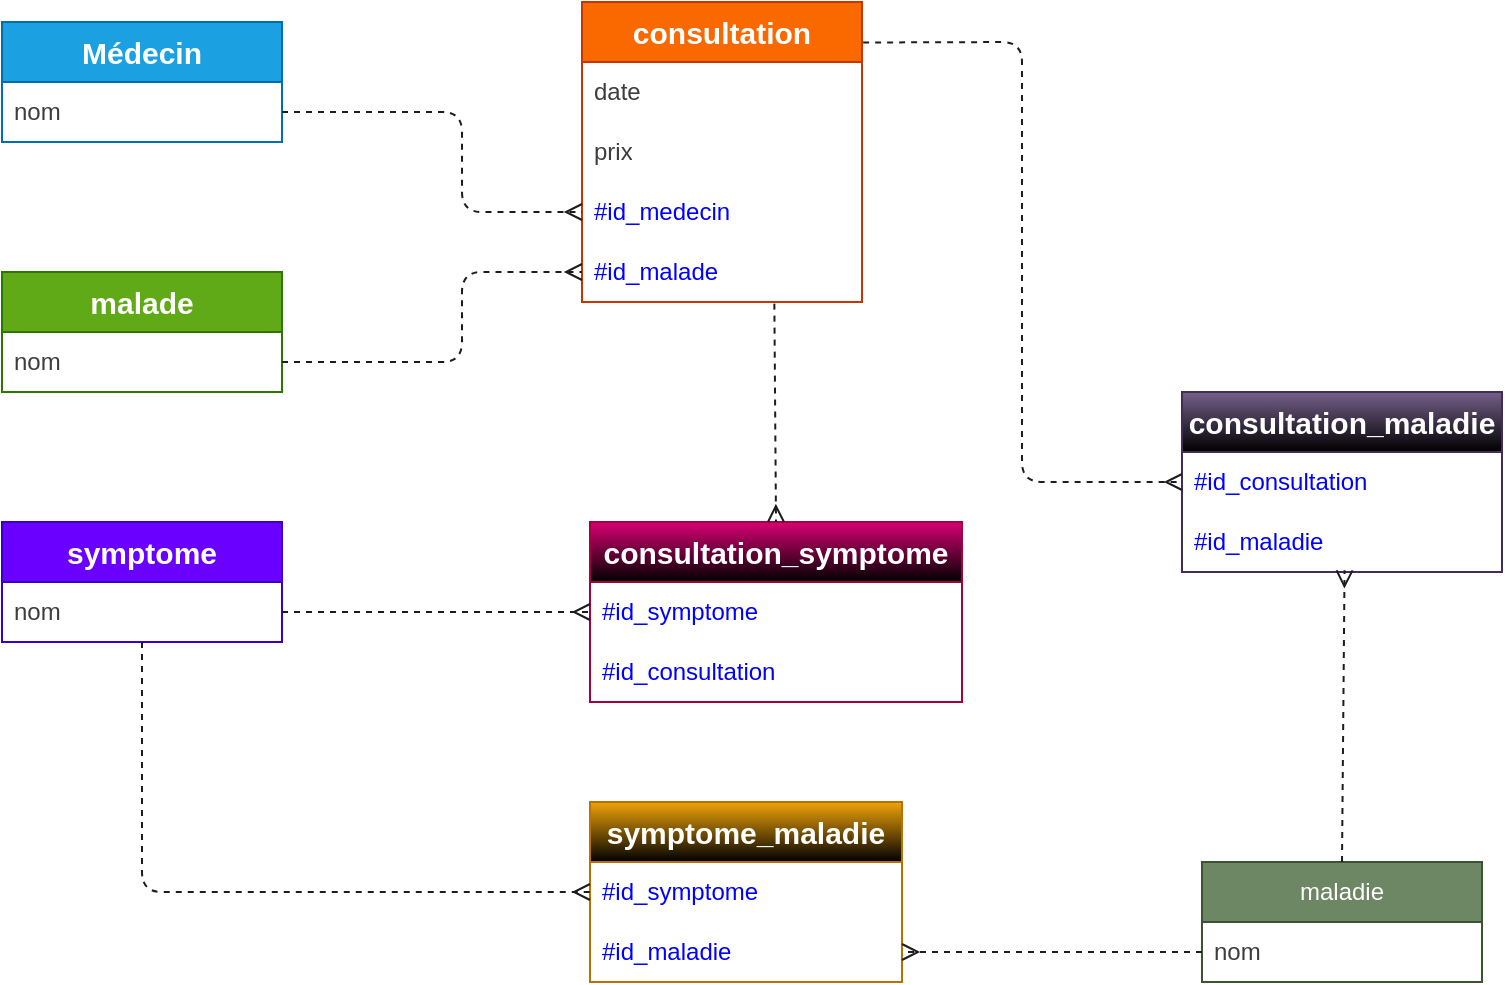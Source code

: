 <mxfile>
    <diagram id="B8zkbpDUpFHxW-MeE_jQ" name="Page-1">
        <mxGraphModel dx="620" dy="495" grid="1" gridSize="10" guides="1" tooltips="1" connect="1" arrows="1" fold="1" page="1" pageScale="1" pageWidth="827" pageHeight="1169" background="#ffffff" math="0" shadow="0">
            <root>
                <mxCell id="0"/>
                <mxCell id="1" parent="0"/>
                <mxCell id="2" value="&lt;font style=&quot;font-size: 15px;&quot;&gt;&lt;b&gt;malade&lt;/b&gt;&lt;/font&gt;" style="swimlane;fontStyle=0;childLayout=stackLayout;horizontal=1;startSize=30;horizontalStack=0;resizeParent=1;resizeParentMax=0;resizeLast=0;collapsible=1;marginBottom=0;whiteSpace=wrap;html=1;strokeColor=#2D7600;fillColor=#60a917;fontColor=#ffffff;" parent="1" vertex="1">
                    <mxGeometry x="50" y="165" width="140" height="60" as="geometry"/>
                </mxCell>
                <mxCell id="3" value="nom" style="text;strokeColor=none;fillColor=none;align=left;verticalAlign=middle;spacingLeft=4;spacingRight=4;overflow=hidden;points=[[0,0.5],[1,0.5]];portConstraint=eastwest;rotatable=0;whiteSpace=wrap;html=1;fontColor=#3D3D3D;" parent="2" vertex="1">
                    <mxGeometry y="30" width="140" height="30" as="geometry"/>
                </mxCell>
                <mxCell id="6" value="&lt;font size=&quot;1&quot; color=&quot;#ffffff&quot;&gt;&lt;b style=&quot;font-size: 15px;&quot;&gt;consultation&lt;/b&gt;&lt;/font&gt;" style="swimlane;fontStyle=0;childLayout=stackLayout;horizontal=1;startSize=30;horizontalStack=0;resizeParent=1;resizeParentMax=0;resizeLast=0;collapsible=1;marginBottom=0;whiteSpace=wrap;html=1;strokeColor=#C73500;fillColor=#fa6800;fontColor=#000000;" parent="1" vertex="1">
                    <mxGeometry x="340" y="30" width="140" height="150" as="geometry"/>
                </mxCell>
                <mxCell id="7" value="date" style="text;strokeColor=none;fillColor=none;align=left;verticalAlign=middle;spacingLeft=4;spacingRight=4;overflow=hidden;points=[[0,0.5],[1,0.5]];portConstraint=eastwest;rotatable=0;whiteSpace=wrap;html=1;fontColor=#3D3D3D;" parent="6" vertex="1">
                    <mxGeometry y="30" width="140" height="30" as="geometry"/>
                </mxCell>
                <mxCell id="8" value="prix" style="text;strokeColor=none;fillColor=none;align=left;verticalAlign=middle;spacingLeft=4;spacingRight=4;overflow=hidden;points=[[0,0.5],[1,0.5]];portConstraint=eastwest;rotatable=0;whiteSpace=wrap;html=1;fontColor=#3D3D3D;" parent="6" vertex="1">
                    <mxGeometry y="60" width="140" height="30" as="geometry"/>
                </mxCell>
                <mxCell id="37" value="#id_medecin" style="text;strokeColor=none;fillColor=none;align=left;verticalAlign=middle;spacingLeft=4;spacingRight=4;overflow=hidden;points=[[0,0.5],[1,0.5]];portConstraint=eastwest;rotatable=0;whiteSpace=wrap;html=1;fontColor=#0000FF;" parent="6" vertex="1">
                    <mxGeometry y="90" width="140" height="30" as="geometry"/>
                </mxCell>
                <mxCell id="39" value="#id_malade" style="text;strokeColor=none;fillColor=none;align=left;verticalAlign=middle;spacingLeft=4;spacingRight=4;overflow=hidden;points=[[0,0.5],[1,0.5]];portConstraint=eastwest;rotatable=0;whiteSpace=wrap;html=1;fontColor=#0000FF;" parent="6" vertex="1">
                    <mxGeometry y="120" width="140" height="30" as="geometry"/>
                </mxCell>
                <mxCell id="10" value="&lt;b&gt;&lt;font style=&quot;font-size: 15px;&quot;&gt;Médecin&lt;/font&gt;&lt;/b&gt;" style="swimlane;fontStyle=0;childLayout=stackLayout;horizontal=1;startSize=30;horizontalStack=0;resizeParent=1;resizeParentMax=0;resizeLast=0;collapsible=1;marginBottom=0;whiteSpace=wrap;html=1;strokeColor=#006EAF;fillColor=#1ba1e2;fontColor=#ffffff;" parent="1" vertex="1">
                    <mxGeometry x="50" y="40" width="140" height="60" as="geometry"/>
                </mxCell>
                <mxCell id="11" value="nom" style="text;strokeColor=none;fillColor=none;align=left;verticalAlign=middle;spacingLeft=4;spacingRight=4;overflow=hidden;points=[[0,0.5],[1,0.5]];portConstraint=eastwest;rotatable=0;whiteSpace=wrap;html=1;fontColor=#3D3D3D;" parent="10" vertex="1">
                    <mxGeometry y="30" width="140" height="30" as="geometry"/>
                </mxCell>
                <mxCell id="22" value="maladie" style="swimlane;fontStyle=0;childLayout=stackLayout;horizontal=1;startSize=30;horizontalStack=0;resizeParent=1;resizeParentMax=0;resizeLast=0;collapsible=1;marginBottom=0;whiteSpace=wrap;html=1;strokeColor=#3A5431;fillColor=#6d8764;fontColor=#ffffff;" parent="1" vertex="1">
                    <mxGeometry x="650" y="460" width="140" height="60" as="geometry"/>
                </mxCell>
                <mxCell id="23" value="nom" style="text;strokeColor=none;fillColor=none;align=left;verticalAlign=middle;spacingLeft=4;spacingRight=4;overflow=hidden;points=[[0,0.5],[1,0.5]];portConstraint=eastwest;rotatable=0;whiteSpace=wrap;html=1;fontColor=#3D3D3D;" parent="22" vertex="1">
                    <mxGeometry y="30" width="140" height="30" as="geometry"/>
                </mxCell>
                <mxCell id="30" value="&lt;font style=&quot;font-size: 15px;&quot;&gt;&lt;b&gt;symptome&lt;/b&gt;&lt;/font&gt;" style="swimlane;fontStyle=0;childLayout=stackLayout;horizontal=1;startSize=30;horizontalStack=0;resizeParent=1;resizeParentMax=0;resizeLast=0;collapsible=1;marginBottom=0;whiteSpace=wrap;html=1;strokeColor=#3700CC;fillColor=#6a00ff;fontColor=#ffffff;" parent="1" vertex="1">
                    <mxGeometry x="50" y="290" width="140" height="60" as="geometry"/>
                </mxCell>
                <mxCell id="31" value="nom" style="text;strokeColor=none;fillColor=none;align=left;verticalAlign=middle;spacingLeft=4;spacingRight=4;overflow=hidden;points=[[0,0.5],[1,0.5]];portConstraint=eastwest;rotatable=0;whiteSpace=wrap;html=1;fontColor=#3D3D3D;" parent="30" vertex="1">
                    <mxGeometry y="30" width="140" height="30" as="geometry"/>
                </mxCell>
                <mxCell id="41" value="&lt;font style=&quot;font-size: 15px;&quot;&gt;&lt;b&gt;consultation_symptome&lt;/b&gt;&lt;/font&gt;" style="swimlane;fontStyle=0;childLayout=stackLayout;horizontal=1;startSize=30;horizontalStack=0;resizeParent=1;resizeParentMax=0;resizeLast=0;collapsible=1;marginBottom=0;whiteSpace=wrap;html=1;strokeColor=#A50040;fillColor=#d80073;fontColor=#ffffff;gradientColor=default;" parent="1" vertex="1">
                    <mxGeometry x="344" y="290" width="186" height="90" as="geometry"/>
                </mxCell>
                <mxCell id="45" value="#id_symptome" style="text;strokeColor=none;fillColor=none;align=left;verticalAlign=middle;spacingLeft=4;spacingRight=4;overflow=hidden;points=[[0,0.5],[1,0.5]];portConstraint=eastwest;rotatable=0;whiteSpace=wrap;html=1;fontColor=#0000FF;" parent="41" vertex="1">
                    <mxGeometry y="30" width="186" height="30" as="geometry"/>
                </mxCell>
                <mxCell id="44" value="#id_consultation" style="text;strokeColor=none;fillColor=none;align=left;verticalAlign=middle;spacingLeft=4;spacingRight=4;overflow=hidden;points=[[0,0.5],[1,0.5]];portConstraint=eastwest;rotatable=0;whiteSpace=wrap;html=1;fontColor=#0000FF;" parent="41" vertex="1">
                    <mxGeometry y="60" width="186" height="30" as="geometry"/>
                </mxCell>
                <mxCell id="46" value="&lt;b&gt;&lt;font color=&quot;#ffffff&quot; style=&quot;font-size: 15px;&quot;&gt;symptome_maladie&lt;/font&gt;&lt;/b&gt;" style="swimlane;fontStyle=0;childLayout=stackLayout;horizontal=1;startSize=30;horizontalStack=0;resizeParent=1;resizeParentMax=0;resizeLast=0;collapsible=1;marginBottom=0;whiteSpace=wrap;html=1;strokeColor=#BD7000;fillColor=#f0a30a;fontColor=#000000;gradientColor=default;" parent="1" vertex="1">
                    <mxGeometry x="344" y="430" width="156" height="90" as="geometry"/>
                </mxCell>
                <mxCell id="47" value="#id_symptome" style="text;strokeColor=none;fillColor=none;align=left;verticalAlign=middle;spacingLeft=4;spacingRight=4;overflow=hidden;points=[[0,0.5],[1,0.5]];portConstraint=eastwest;rotatable=0;whiteSpace=wrap;html=1;fontColor=#0000FF;" parent="46" vertex="1">
                    <mxGeometry y="30" width="156" height="30" as="geometry"/>
                </mxCell>
                <mxCell id="48" value="#id_maladie" style="text;strokeColor=none;fillColor=none;align=left;verticalAlign=middle;spacingLeft=4;spacingRight=4;overflow=hidden;points=[[0,0.5],[1,0.5]];portConstraint=eastwest;rotatable=0;whiteSpace=wrap;html=1;fontColor=#0000FF;" parent="46" vertex="1">
                    <mxGeometry y="60" width="156" height="30" as="geometry"/>
                </mxCell>
                <mxCell id="49" value="&lt;b&gt;&lt;font style=&quot;font-size: 15px;&quot;&gt;consultation_maladie&lt;/font&gt;&lt;/b&gt;" style="swimlane;fontStyle=0;childLayout=stackLayout;horizontal=1;startSize=30;horizontalStack=0;resizeParent=1;resizeParentMax=0;resizeLast=0;collapsible=1;marginBottom=0;whiteSpace=wrap;html=1;strokeColor=#432D57;fillColor=#76608a;fontColor=#ffffff;gradientColor=default;" parent="1" vertex="1">
                    <mxGeometry x="640" y="225" width="160" height="90" as="geometry"/>
                </mxCell>
                <mxCell id="52" value="#id_consultation" style="text;strokeColor=none;fillColor=none;align=left;verticalAlign=middle;spacingLeft=4;spacingRight=4;overflow=hidden;points=[[0,0.5],[1,0.5]];portConstraint=eastwest;rotatable=0;whiteSpace=wrap;html=1;fontColor=#0000FF;" parent="49" vertex="1">
                    <mxGeometry y="30" width="160" height="30" as="geometry"/>
                </mxCell>
                <mxCell id="53" value="#id_maladie" style="text;strokeColor=none;fillColor=none;align=left;verticalAlign=middle;spacingLeft=4;spacingRight=4;overflow=hidden;points=[[0,0.5],[1,0.5]];portConstraint=eastwest;rotatable=0;whiteSpace=wrap;html=1;fontColor=#0000FF;" parent="49" vertex="1">
                    <mxGeometry y="60" width="160" height="30" as="geometry"/>
                </mxCell>
                <mxCell id="55" value="" style="endArrow=ERmany;dashed=1;html=1;fontColor=#FFFFFF;strokeColor=#1C1C1C;entryX=0;entryY=0.5;entryDx=0;entryDy=0;exitX=1;exitY=0.5;exitDx=0;exitDy=0;endFill=0;" parent="1" source="11" target="37" edge="1">
                    <mxGeometry width="50" height="50" relative="1" as="geometry">
                        <mxPoint x="210" y="140" as="sourcePoint"/>
                        <mxPoint x="260" y="90" as="targetPoint"/>
                        <Array as="points">
                            <mxPoint x="280" y="85"/>
                            <mxPoint x="280" y="135"/>
                        </Array>
                    </mxGeometry>
                </mxCell>
                <mxCell id="56" value="" style="endArrow=ERmany;dashed=1;html=1;strokeColor=#1C1C1C;fontColor=#FFFFFF;exitX=0.687;exitY=1.027;exitDx=0;exitDy=0;exitPerimeter=0;endFill=0;entryX=0.5;entryY=0;entryDx=0;entryDy=0;" parent="1" source="39" target="41" edge="1">
                    <mxGeometry width="50" height="50" relative="1" as="geometry">
                        <mxPoint x="250" y="300" as="sourcePoint"/>
                        <mxPoint x="380" y="330" as="targetPoint"/>
                    </mxGeometry>
                </mxCell>
                <mxCell id="57" value="" style="endArrow=ERmany;dashed=1;html=1;fontColor=#FFFFFF;strokeColor=#1C1C1C;entryX=0;entryY=0.5;entryDx=0;entryDy=0;exitX=1;exitY=0.5;exitDx=0;exitDy=0;endFill=0;" parent="1" source="31" target="45" edge="1">
                    <mxGeometry width="50" height="50" relative="1" as="geometry">
                        <mxPoint x="180" y="85" as="sourcePoint"/>
                        <mxPoint x="350" y="145" as="targetPoint"/>
                        <Array as="points"/>
                    </mxGeometry>
                </mxCell>
                <mxCell id="59" value="" style="endArrow=ERmany;dashed=1;html=1;fontColor=#FFFFFF;strokeColor=#1C1C1C;entryX=1;entryY=0.5;entryDx=0;entryDy=0;endFill=0;exitX=0;exitY=0.5;exitDx=0;exitDy=0;" parent="1" source="23" target="48" edge="1">
                    <mxGeometry width="50" height="50" relative="1" as="geometry">
                        <mxPoint x="630" y="430" as="sourcePoint"/>
                        <mxPoint x="354" y="295" as="targetPoint"/>
                        <Array as="points"/>
                    </mxGeometry>
                </mxCell>
                <mxCell id="60" value="" style="endArrow=ERmany;dashed=1;html=1;fontColor=#FFFFFF;strokeColor=#1C1C1C;endFill=0;entryX=0;entryY=0.5;entryDx=0;entryDy=0;" parent="1" source="31" target="47" edge="1">
                    <mxGeometry width="50" height="50" relative="1" as="geometry">
                        <mxPoint x="132.94" y="311.65" as="sourcePoint"/>
                        <mxPoint x="340" y="410" as="targetPoint"/>
                        <Array as="points">
                            <mxPoint x="120" y="475"/>
                        </Array>
                    </mxGeometry>
                </mxCell>
                <mxCell id="61" value="" style="endArrow=ERmany;dashed=1;html=1;fontColor=#FFFFFF;strokeColor=#1C1C1C;entryX=0.508;entryY=0.972;entryDx=0;entryDy=0;endFill=0;exitX=0.5;exitY=0;exitDx=0;exitDy=0;entryPerimeter=0;" parent="1" source="22" target="53" edge="1">
                    <mxGeometry width="50" height="50" relative="1" as="geometry">
                        <mxPoint x="650" y="455" as="sourcePoint"/>
                        <mxPoint x="494" y="455" as="targetPoint"/>
                        <Array as="points"/>
                    </mxGeometry>
                </mxCell>
                <mxCell id="62" value="" style="endArrow=ERmany;dashed=1;html=1;fontColor=#FFFFFF;strokeColor=#1C1C1C;entryX=0;entryY=0.5;entryDx=0;entryDy=0;exitX=1.004;exitY=0.135;exitDx=0;exitDy=0;endFill=0;exitPerimeter=0;" parent="1" source="6" target="52" edge="1">
                    <mxGeometry width="50" height="50" relative="1" as="geometry">
                        <mxPoint x="210" y="145" as="sourcePoint"/>
                        <mxPoint x="350" y="145" as="targetPoint"/>
                        <Array as="points">
                            <mxPoint x="560" y="50"/>
                            <mxPoint x="560" y="270"/>
                        </Array>
                    </mxGeometry>
                </mxCell>
                <mxCell id="63" value="" style="endArrow=ERmany;dashed=1;html=1;fontColor=#FFFFFF;strokeColor=#1C1C1C;entryX=0;entryY=0.5;entryDx=0;entryDy=0;endFill=0;exitX=1;exitY=0.5;exitDx=0;exitDy=0;" parent="1" source="3" target="39" edge="1">
                    <mxGeometry width="50" height="50" relative="1" as="geometry">
                        <mxPoint x="610" y="60" as="sourcePoint"/>
                        <mxPoint x="494" y="455" as="targetPoint"/>
                        <Array as="points">
                            <mxPoint x="280" y="210"/>
                            <mxPoint x="280" y="165"/>
                        </Array>
                    </mxGeometry>
                </mxCell>
            </root>
        </mxGraphModel>
    </diagram>
</mxfile>
